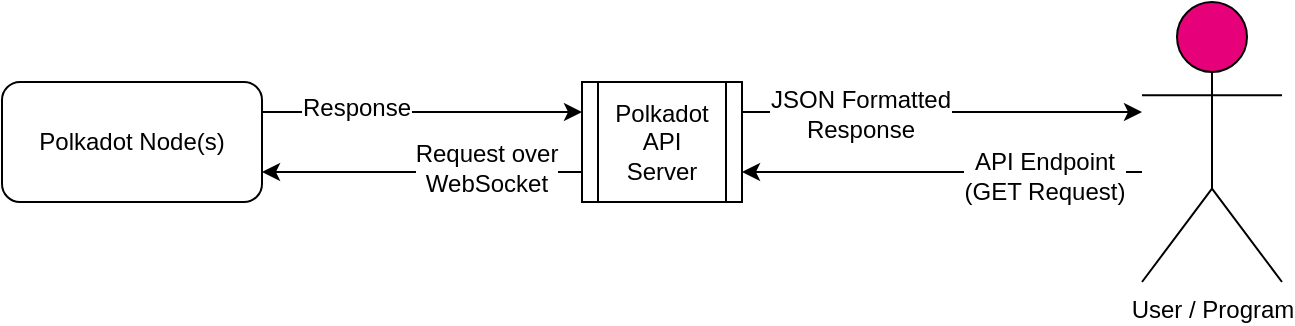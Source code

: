 <mxfile version="12.6.5" type="device"><diagram id="C5RBs43oDa-KdzZeNtuy" name="Page-1"><mxGraphModel dx="2942" dy="1093" grid="1" gridSize="10" guides="1" tooltips="1" connect="1" arrows="1" fold="1" page="1" pageScale="1" pageWidth="827" pageHeight="1169" math="0" shadow="0"><root><mxCell id="WIyWlLk6GJQsqaUBKTNV-0"/><mxCell id="WIyWlLk6GJQsqaUBKTNV-1" parent="WIyWlLk6GJQsqaUBKTNV-0"/><mxCell id="WIyWlLk6GJQsqaUBKTNV-3" value="Polkadot Node(s)" style="rounded=1;whiteSpace=wrap;html=1;fontSize=12;glass=0;strokeWidth=1;shadow=0;" parent="WIyWlLk6GJQsqaUBKTNV-1" vertex="1"><mxGeometry x="90" y="140" width="130" height="60" as="geometry"/></mxCell><mxCell id="WIyWlLk6GJQsqaUBKTNV-4" value="Yes" style="rounded=0;html=1;jettySize=auto;orthogonalLoop=1;fontSize=11;endArrow=block;endFill=0;endSize=8;strokeWidth=1;shadow=0;labelBackgroundColor=none;edgeStyle=orthogonalEdgeStyle;" parent="WIyWlLk6GJQsqaUBKTNV-1" edge="1"><mxGeometry y="20" relative="1" as="geometry"><mxPoint as="offset"/><mxPoint x="220" y="290" as="targetPoint"/></mxGeometry></mxCell><mxCell id="WIyWlLk6GJQsqaUBKTNV-5" value="No" style="edgeStyle=orthogonalEdgeStyle;rounded=0;html=1;jettySize=auto;orthogonalLoop=1;fontSize=11;endArrow=block;endFill=0;endSize=8;strokeWidth=1;shadow=0;labelBackgroundColor=none;" parent="WIyWlLk6GJQsqaUBKTNV-1" edge="1"><mxGeometry y="10" relative="1" as="geometry"><mxPoint as="offset"/><mxPoint x="270" y="210" as="sourcePoint"/></mxGeometry></mxCell><mxCell id="k3s4L8OYHYLawJ3asuOO-5" value="User / Program" style="shape=umlActor;verticalLabelPosition=bottom;labelBackgroundColor=#ffffff;verticalAlign=top;outlineConnect=0;html=1;fillColor=#E6007A;" parent="WIyWlLk6GJQsqaUBKTNV-1" vertex="1"><mxGeometry x="660" y="100" width="70" height="140" as="geometry"/></mxCell><mxCell id="k3s4L8OYHYLawJ3asuOO-12" value="" style="endArrow=classic;html=1;exitX=1;exitY=0.25;exitDx=0;exitDy=0;entryX=0;entryY=0.25;entryDx=0;entryDy=0;" parent="WIyWlLk6GJQsqaUBKTNV-1" source="WIyWlLk6GJQsqaUBKTNV-3" target="k3s4L8OYHYLawJ3asuOO-22" edge="1"><mxGeometry width="50" height="50" relative="1" as="geometry"><mxPoint x="40" y="400" as="sourcePoint"/><mxPoint x="90" y="350" as="targetPoint"/></mxGeometry></mxCell><mxCell id="k3s4L8OYHYLawJ3asuOO-18" value="Response" style="text;html=1;align=center;verticalAlign=middle;resizable=0;points=[];labelBackgroundColor=#ffffff;" parent="k3s4L8OYHYLawJ3asuOO-12" vertex="1" connectable="0"><mxGeometry x="-0.298" y="2" relative="1" as="geometry"><mxPoint x="-9" as="offset"/></mxGeometry></mxCell><mxCell id="k3s4L8OYHYLawJ3asuOO-13" value="" style="endArrow=classic;html=1;exitX=0;exitY=0.75;exitDx=0;exitDy=0;entryX=1;entryY=0.75;entryDx=0;entryDy=0;" parent="WIyWlLk6GJQsqaUBKTNV-1" source="k3s4L8OYHYLawJ3asuOO-22" target="WIyWlLk6GJQsqaUBKTNV-3" edge="1"><mxGeometry width="50" height="50" relative="1" as="geometry"><mxPoint x="40" y="400" as="sourcePoint"/><mxPoint x="90" y="350" as="targetPoint"/></mxGeometry></mxCell><mxCell id="k3s4L8OYHYLawJ3asuOO-17" value="Request over&lt;br&gt;WebSocket" style="text;html=1;align=center;verticalAlign=middle;resizable=0;points=[];labelBackgroundColor=#ffffff;" parent="k3s4L8OYHYLawJ3asuOO-13" vertex="1" connectable="0"><mxGeometry x="-0.238" y="-2" relative="1" as="geometry"><mxPoint x="12.38" as="offset"/></mxGeometry></mxCell><mxCell id="k3s4L8OYHYLawJ3asuOO-14" value="" style="endArrow=classic;html=1;entryX=1;entryY=0.75;entryDx=0;entryDy=0;" parent="WIyWlLk6GJQsqaUBKTNV-1" target="k3s4L8OYHYLawJ3asuOO-22" edge="1"><mxGeometry width="50" height="50" relative="1" as="geometry"><mxPoint x="660" y="185" as="sourcePoint"/><mxPoint x="90" y="350" as="targetPoint"/></mxGeometry></mxCell><mxCell id="k3s4L8OYHYLawJ3asuOO-16" value="API Endpoint&lt;br&gt;(GET Request)" style="text;html=1;align=center;verticalAlign=middle;resizable=0;points=[];labelBackgroundColor=#ffffff;" parent="k3s4L8OYHYLawJ3asuOO-14" vertex="1" connectable="0"><mxGeometry x="0.226" y="2" relative="1" as="geometry"><mxPoint x="72.86" as="offset"/></mxGeometry></mxCell><mxCell id="k3s4L8OYHYLawJ3asuOO-15" value="" style="endArrow=classic;html=1;exitX=1;exitY=0.25;exitDx=0;exitDy=0;" parent="WIyWlLk6GJQsqaUBKTNV-1" source="k3s4L8OYHYLawJ3asuOO-22" edge="1"><mxGeometry width="50" height="50" relative="1" as="geometry"><mxPoint x="40" y="400" as="sourcePoint"/><mxPoint x="660" y="155" as="targetPoint"/></mxGeometry></mxCell><mxCell id="k3s4L8OYHYLawJ3asuOO-19" value="JSON Formatted&lt;br&gt;Response" style="text;html=1;align=center;verticalAlign=middle;resizable=0;points=[];labelBackgroundColor=#ffffff;" parent="k3s4L8OYHYLawJ3asuOO-15" vertex="1" connectable="0"><mxGeometry x="-0.462" y="-1" relative="1" as="geometry"><mxPoint x="5" as="offset"/></mxGeometry></mxCell><mxCell id="k3s4L8OYHYLawJ3asuOO-22" value="&lt;div&gt;Polkadot&lt;/div&gt;&lt;div&gt;API&lt;/div&gt;&lt;div&gt;Server&lt;/div&gt;" style="shape=process;whiteSpace=wrap;html=1;backgroundOutline=1;fillColor=#FFFFFF;" parent="WIyWlLk6GJQsqaUBKTNV-1" vertex="1"><mxGeometry x="380" y="140" width="80" height="60" as="geometry"/></mxCell></root></mxGraphModel></diagram></mxfile>